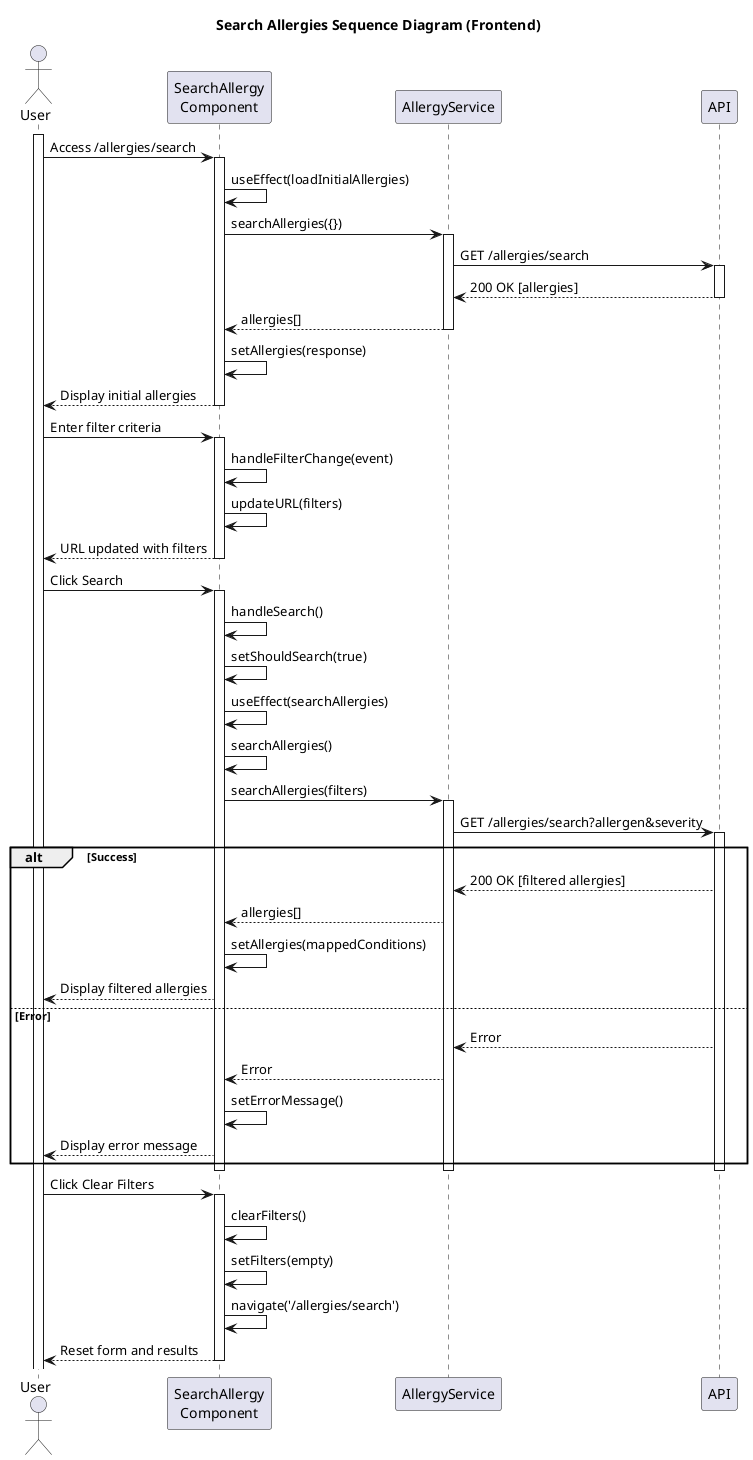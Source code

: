 @startuml
title "Search Allergies Sequence Diagram (Frontend)"

actor User
participant "SearchAllergy\nComponent" as Search
participant "AllergyService" as Service
participant "API" as API

activate User

' Initial Load
User -> Search : Access /allergies/search
activate Search
Search -> Search : useEffect(loadInitialAllergies)
Search -> Service : searchAllergies({})
activate Service
Service -> API : GET /allergies/search
activate API
API --> Service : 200 OK [allergies]
deactivate API
Service --> Search : allergies[]
deactivate Service
Search -> Search : setAllergies(response)
Search --> User : Display initial allergies
deactivate Search

' Filter Changes
User -> Search : Enter filter criteria
activate Search
Search -> Search : handleFilterChange(event)
Search -> Search : updateURL(filters)
Search --> User : URL updated with filters
deactivate Search

' Search Action
User -> Search : Click Search
activate Search
Search -> Search : handleSearch()
Search -> Search : setShouldSearch(true)
Search -> Search : useEffect(searchAllergies)
Search -> Search : searchAllergies()
Search -> Service : searchAllergies(filters)
activate Service
Service -> API : GET /allergies/search?allergen&severity
activate API

alt Success
    API --> Service : 200 OK [filtered allergies]
    Service --> Search : allergies[]
    Search -> Search : setAllergies(mappedConditions)
    Search --> User : Display filtered allergies
else Error
    API --> Service : Error
    Service --> Search : Error
    Search -> Search : setErrorMessage()
    Search --> User : Display error message
end

deactivate API
deactivate Service
deactivate Search

' Clear Filters
User -> Search : Click Clear Filters
activate Search
Search -> Search : clearFilters()
Search -> Search : setFilters(empty)
Search -> Search : navigate('/allergies/search')
Search --> User : Reset form and results
deactivate Search

@enduml